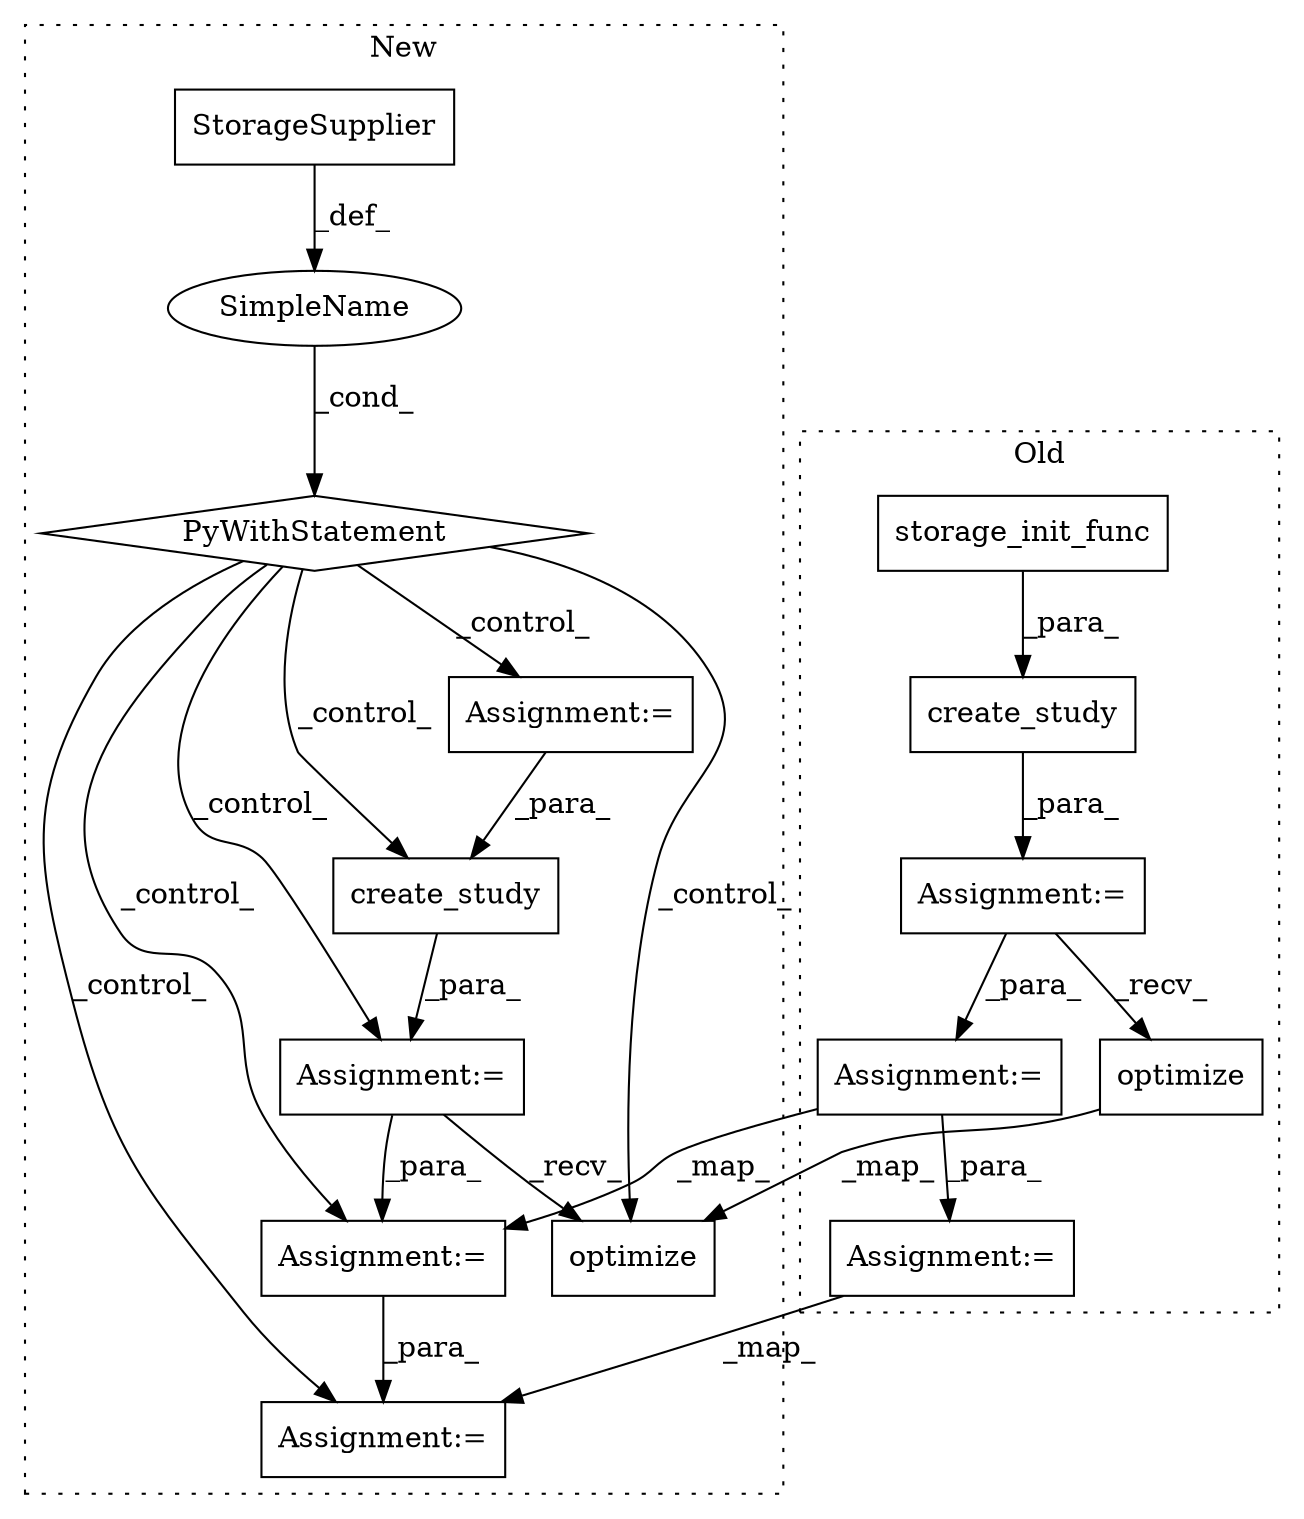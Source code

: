 digraph G {
subgraph cluster0 {
1 [label="create_study" a="32" s="3524,3556" l="13,1" shape="box"];
3 [label="Assignment:=" a="7" s="3523" l="1" shape="box"];
4 [label="optimize" a="32" s="3569,3589" l="9,1" shape="box"];
7 [label="storage_init_func" a="32" s="3537" l="19" shape="box"];
12 [label="Assignment:=" a="7" s="3606" l="1" shape="box"];
15 [label="Assignment:=" a="7" s="3630" l="1" shape="box"];
label = "Old";
style="dotted";
}
subgraph cluster1 {
2 [label="PyWithStatement" a="104" s="3346,3385" l="10,2" shape="diamond"];
5 [label="optimize" a="32" s="3485,3505" l="9,1" shape="box"];
6 [label="create_study" a="32" s="3450,3470" l="13,1" shape="box"];
8 [label="SimpleName" a="42" s="" l="" shape="ellipse"];
9 [label="Assignment:=" a="7" s="3429" l="7" shape="box"];
10 [label="Assignment:=" a="7" s="3449" l="1" shape="box"];
11 [label="StorageSupplier" a="32" s="3356,3384" l="16,1" shape="box"];
13 [label="Assignment:=" a="7" s="3524" l="1" shape="box"];
14 [label="Assignment:=" a="7" s="3550" l="1" shape="box"];
label = "New";
style="dotted";
}
1 -> 3 [label="_para_"];
2 -> 6 [label="_control_"];
2 -> 10 [label="_control_"];
2 -> 14 [label="_control_"];
2 -> 5 [label="_control_"];
2 -> 9 [label="_control_"];
2 -> 13 [label="_control_"];
3 -> 4 [label="_recv_"];
3 -> 12 [label="_para_"];
4 -> 5 [label="_map_"];
6 -> 10 [label="_para_"];
7 -> 1 [label="_para_"];
8 -> 2 [label="_cond_"];
9 -> 6 [label="_para_"];
10 -> 13 [label="_para_"];
10 -> 5 [label="_recv_"];
11 -> 8 [label="_def_"];
12 -> 15 [label="_para_"];
12 -> 13 [label="_map_"];
13 -> 14 [label="_para_"];
15 -> 14 [label="_map_"];
}